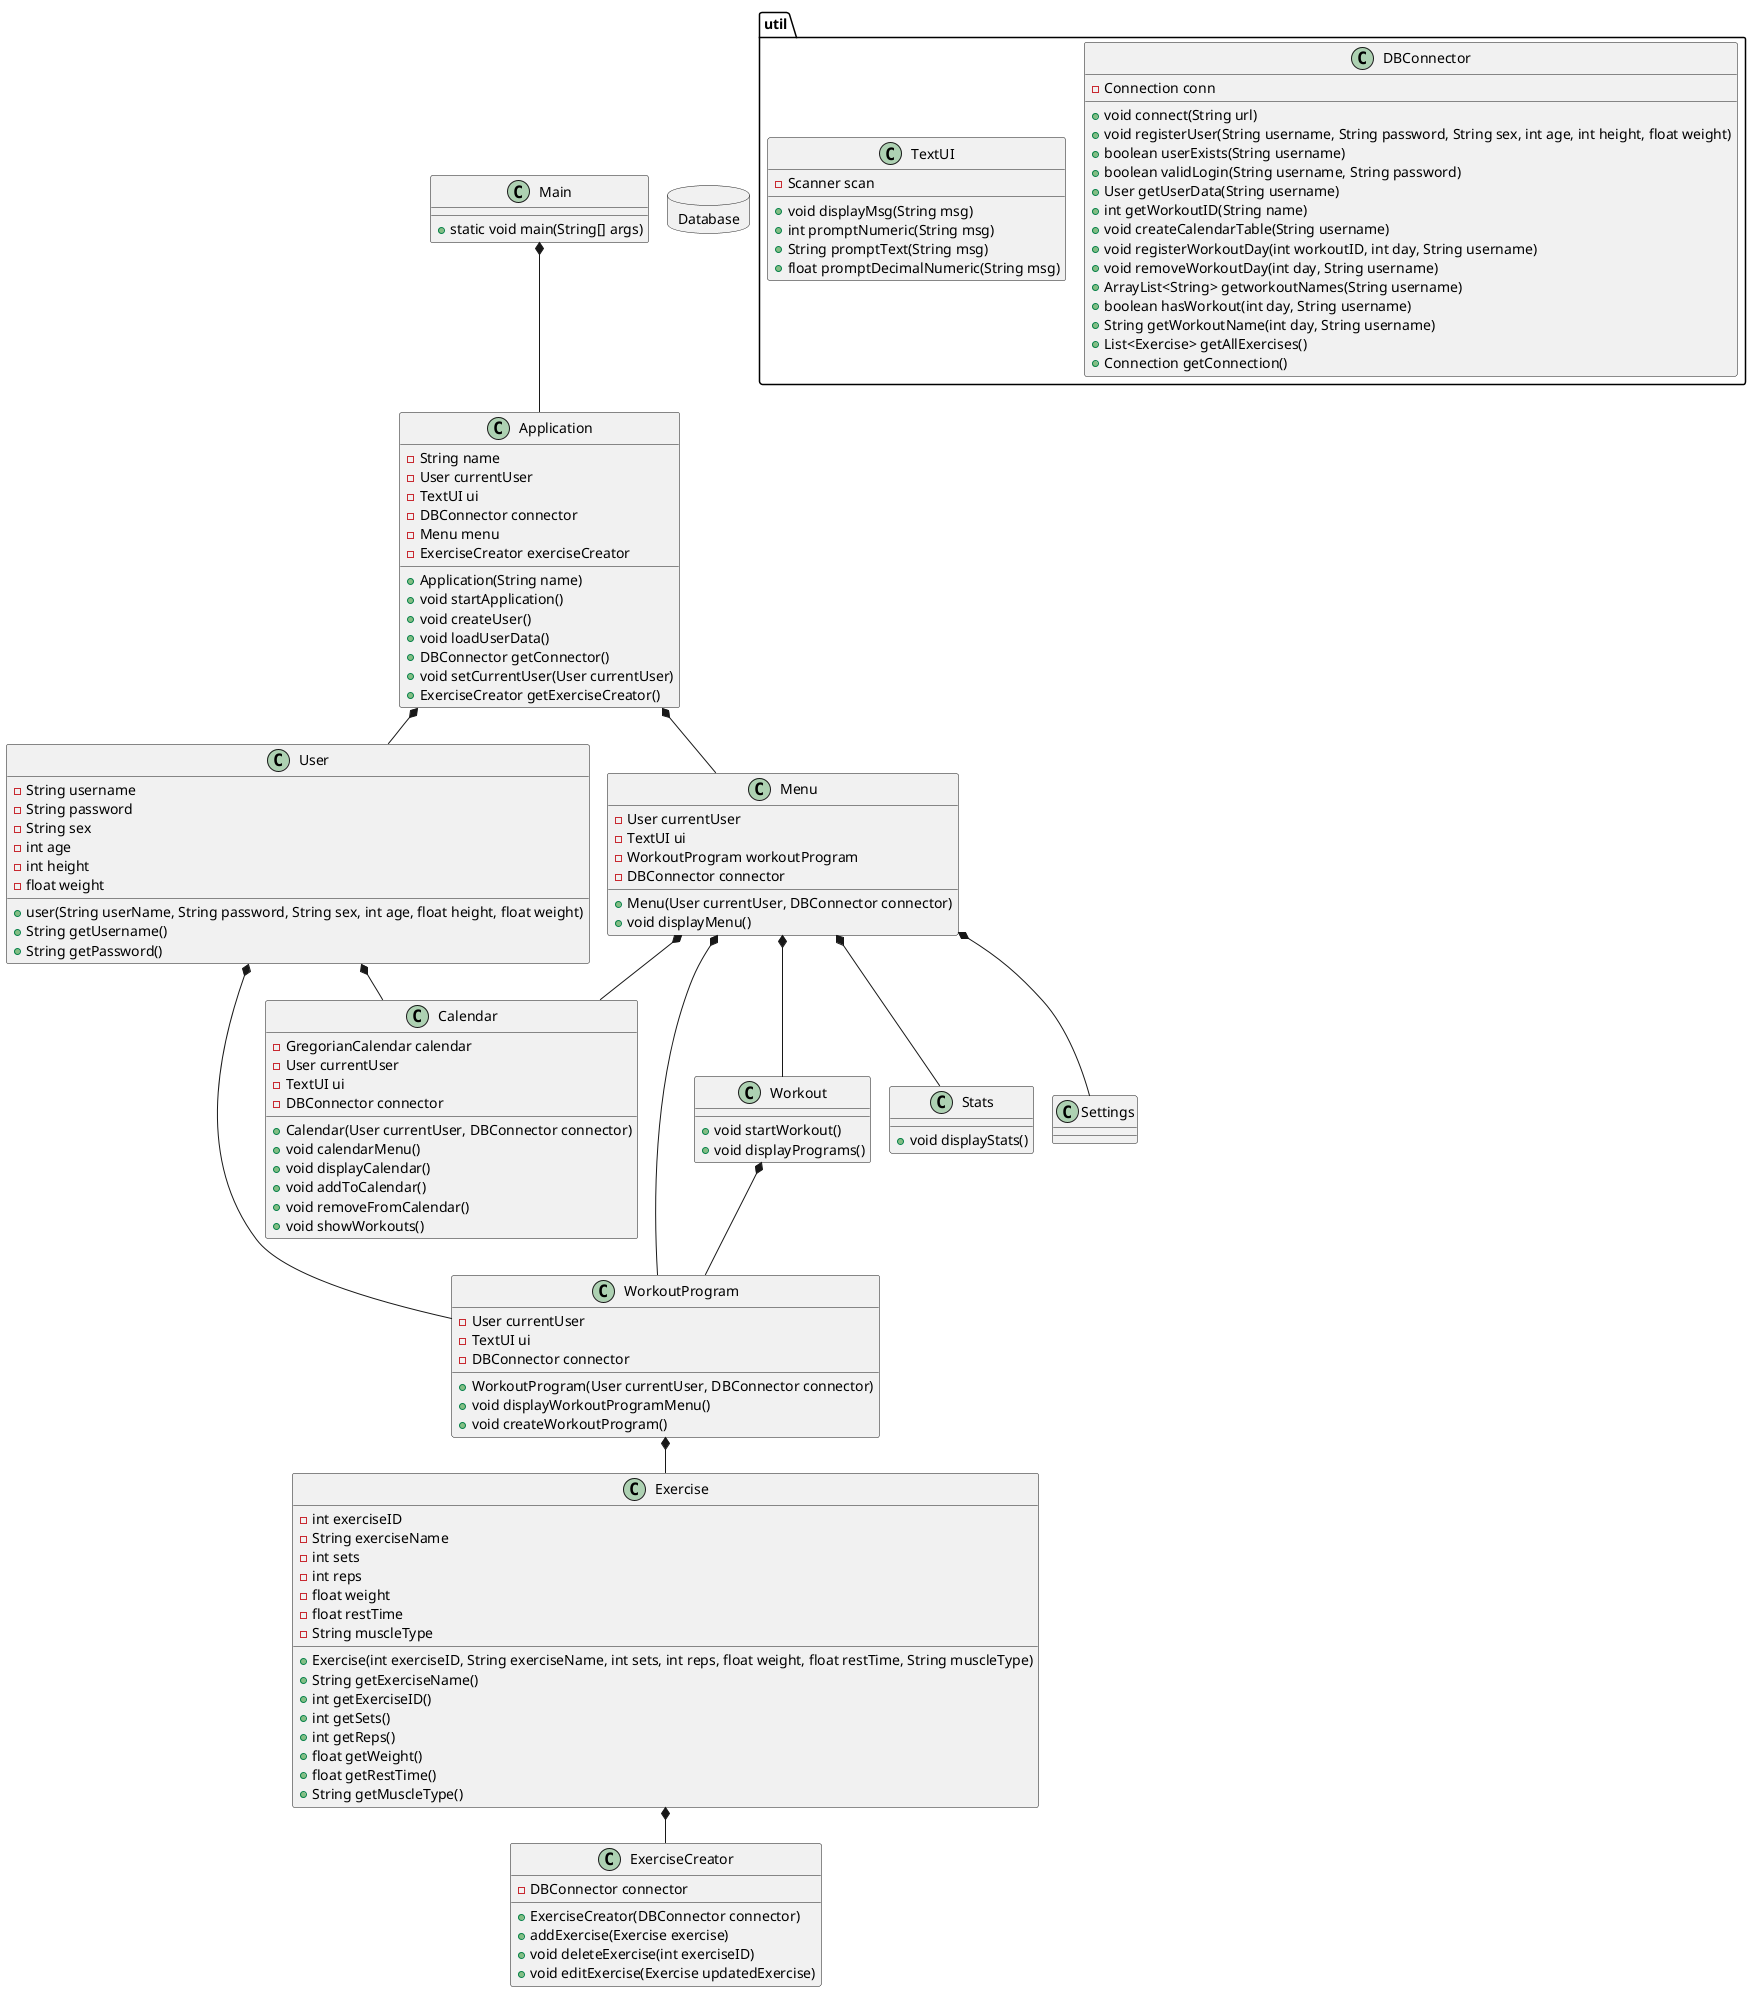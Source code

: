 @startuml
!pragma layout smetana

class Main{
   +static void main(String[] args)
}

database Database{
}

package "util"{
class DBConnector{
-Connection conn
+void connect(String url)
+void registerUser(String username, String password, String sex, int age, int height, float weight)
+boolean userExists(String username)
+boolean validLogin(String username, String password)
+User getUserData(String username)
+int getWorkoutID(String name)
+void createCalendarTable(String username)
+void registerWorkoutDay(int workoutID, int day, String username)
+void removeWorkoutDay(int day, String username)
+ArrayList<String> getworkoutNames(String username)
+boolean hasWorkout(int day, String username)
+String getWorkoutName(int day, String username)
+List<Exercise> getAllExercises()
+Connection getConnection()
}

class TextUI{
-Scanner scan
+void displayMsg(String msg)
+int promptNumeric(String msg)
+String promptText(String msg)
+float promptDecimalNumeric(String msg)
}
}
class Application{
-String name
-User currentUser
-TextUI ui
-DBConnector connector
-Menu menu
-ExerciseCreator exerciseCreator

+Application(String name)
+void startApplication()
+void createUser()
+void loadUserData()
+DBConnector getConnector()
+void setCurrentUser(User currentUser)
+ExerciseCreator getExerciseCreator()
}

class User{
-String username
-String password
-String sex
-int age
-int height
-float weight

+user(String userName, String password, String sex, int age, float height, float weight)
+String getUsername()
+String getPassword()
}

class Menu{
-User currentUser
-TextUI ui
-WorkoutProgram workoutProgram
-DBConnector connector
+Menu(User currentUser, DBConnector connector)
+void displayMenu()
}

class Calendar{
-GregorianCalendar calendar
-User currentUser
-TextUI ui
-DBConnector connector
+Calendar(User currentUser, DBConnector connector)
+void calendarMenu()
+void displayCalendar()
+void addToCalendar()
+void removeFromCalendar()
+void showWorkouts()
}

class WorkoutProgram{
-User currentUser
-TextUI ui
-DBConnector connector
+WorkoutProgram(User currentUser, DBConnector connector)
+void displayWorkoutProgramMenu()
+void createWorkoutProgram()
}

class Workout{
+void startWorkout()
+void displayPrograms()
}

class Stats{
+void displayStats()
}

class Exercise{
-int exerciseID
-String exerciseName
-int sets
-int reps
-float weight
-float restTime
-String muscleType
+Exercise(int exerciseID, String exerciseName, int sets, int reps, float weight, float restTime, String muscleType)
+String getExerciseName()
+int getExerciseID()
+int getSets()
+int getReps()
+float getWeight()
+float getRestTime()
+String getMuscleType()
}

class ExerciseCreator{
-DBConnector connector
+ExerciseCreator(DBConnector connector)
+addExercise(Exercise exercise)
+void deleteExercise(int exerciseID)
+void editExercise(Exercise updatedExercise)
}

Main *-- Application
Application *-- User
Application *-- Menu
Menu *-- Workout
Menu *-- WorkoutProgram
Menu *-- Stats
Menu *-- Calendar
Menu *-- Settings
WorkoutProgram *-- Exercise
Exercise *-- ExerciseCreator
User *-- WorkoutProgram
User *-- Calendar
Workout *-- WorkoutProgram
@enduml